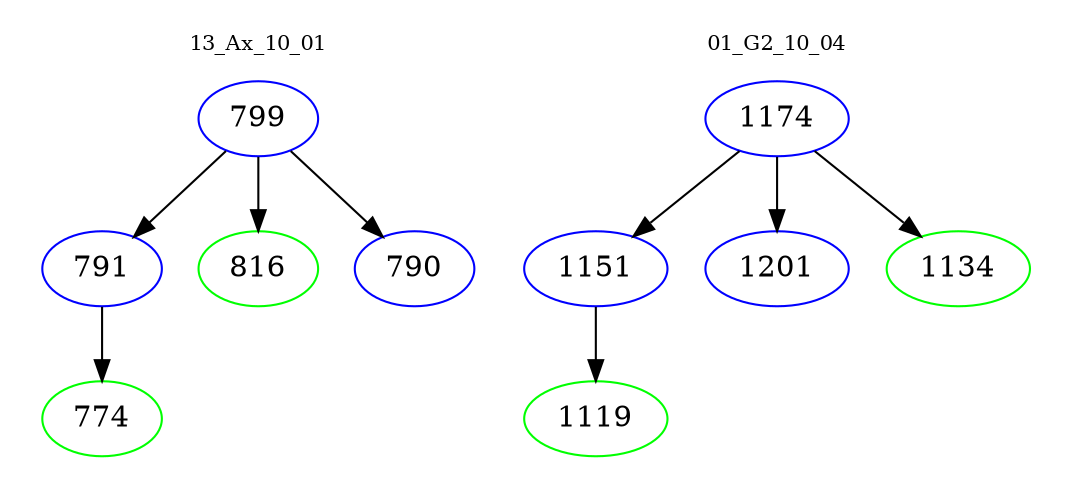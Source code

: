 digraph{
subgraph cluster_0 {
color = white
label = "13_Ax_10_01";
fontsize=10;
T0_799 [label="799", color="blue"]
T0_799 -> T0_791 [color="black"]
T0_791 [label="791", color="blue"]
T0_791 -> T0_774 [color="black"]
T0_774 [label="774", color="green"]
T0_799 -> T0_816 [color="black"]
T0_816 [label="816", color="green"]
T0_799 -> T0_790 [color="black"]
T0_790 [label="790", color="blue"]
}
subgraph cluster_1 {
color = white
label = "01_G2_10_04";
fontsize=10;
T1_1174 [label="1174", color="blue"]
T1_1174 -> T1_1151 [color="black"]
T1_1151 [label="1151", color="blue"]
T1_1151 -> T1_1119 [color="black"]
T1_1119 [label="1119", color="green"]
T1_1174 -> T1_1201 [color="black"]
T1_1201 [label="1201", color="blue"]
T1_1174 -> T1_1134 [color="black"]
T1_1134 [label="1134", color="green"]
}
}
